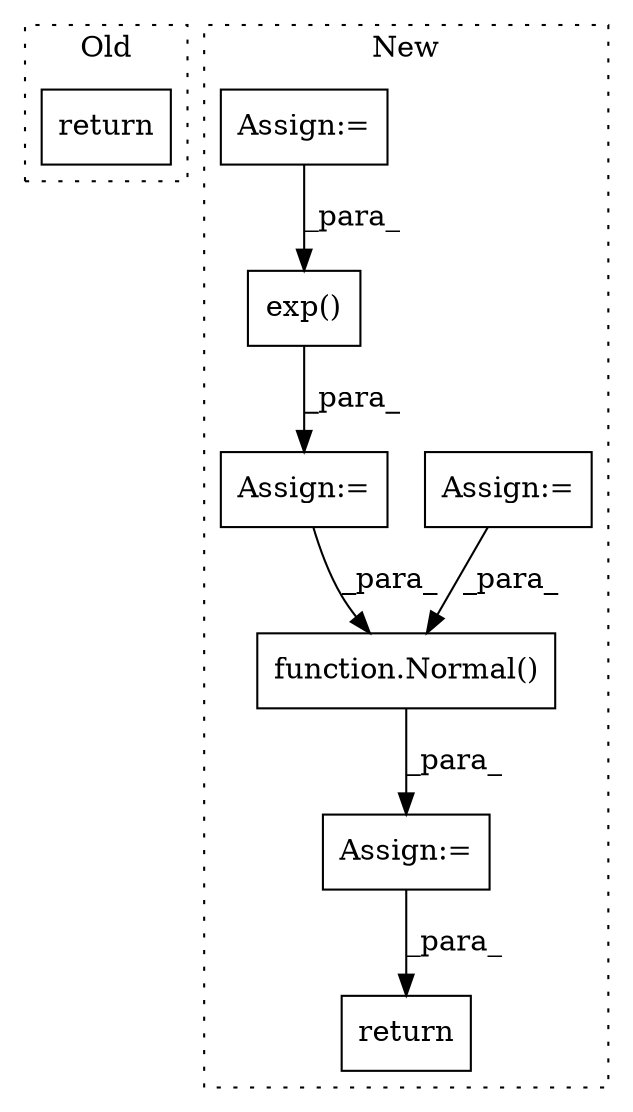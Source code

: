 digraph G {
subgraph cluster0 {
1 [label="return" a="93" s="563" l="7" shape="box"];
label = "Old";
style="dotted";
}
subgraph cluster1 {
2 [label="function.Normal()" a="75" s="1312,1328" l="7,1" shape="box"];
3 [label="return" a="93" s="1679" l="7" shape="box"];
4 [label="Assign:=" a="68" s="1535" l="3" shape="box"];
5 [label="Assign:=" a="68" s="1262" l="3" shape="box"];
6 [label="exp()" a="75" s="1265,1284" l="10,1" shape="box"];
7 [label="Assign:=" a="68" s="1075" l="3" shape="box"];
8 [label="Assign:=" a="68" s="1198" l="3" shape="box"];
label = "New";
style="dotted";
}
2 -> 4 [label="_para_"];
4 -> 3 [label="_para_"];
5 -> 2 [label="_para_"];
6 -> 5 [label="_para_"];
7 -> 2 [label="_para_"];
8 -> 6 [label="_para_"];
}